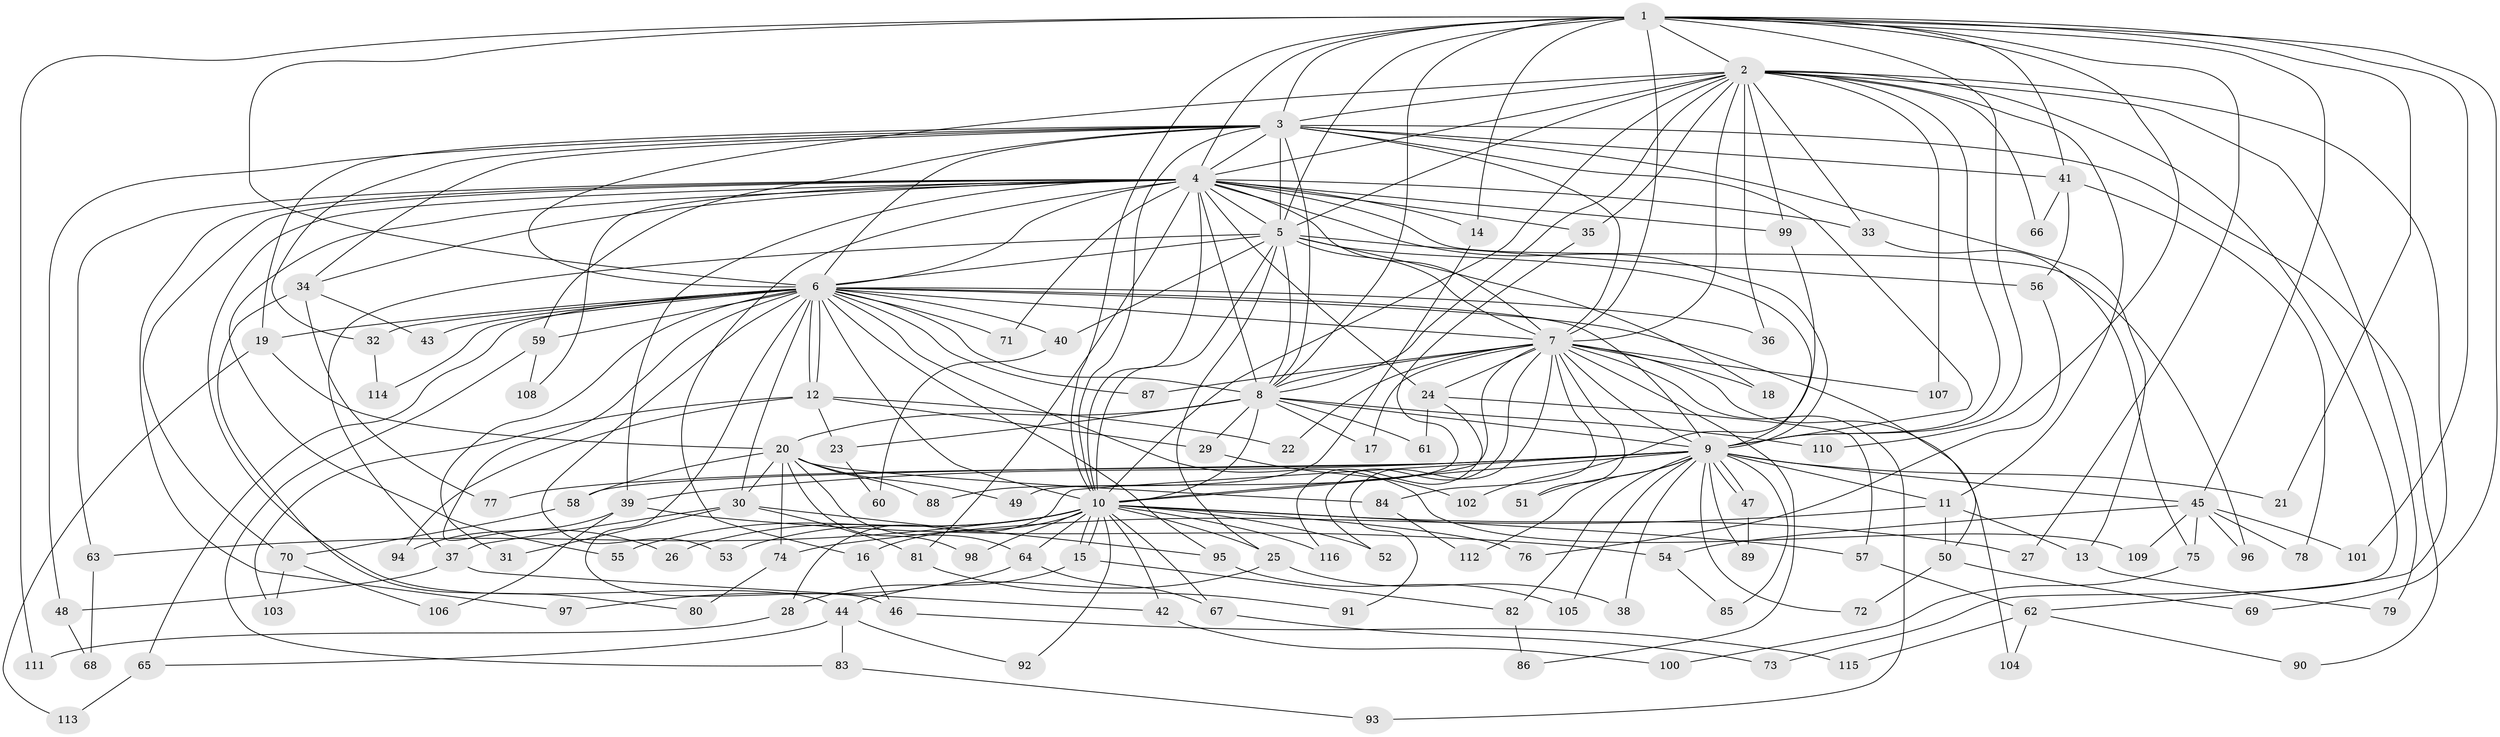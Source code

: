 // Generated by graph-tools (version 1.1) at 2025/34/03/09/25 02:34:55]
// undirected, 116 vertices, 257 edges
graph export_dot {
graph [start="1"]
  node [color=gray90,style=filled];
  1;
  2;
  3;
  4;
  5;
  6;
  7;
  8;
  9;
  10;
  11;
  12;
  13;
  14;
  15;
  16;
  17;
  18;
  19;
  20;
  21;
  22;
  23;
  24;
  25;
  26;
  27;
  28;
  29;
  30;
  31;
  32;
  33;
  34;
  35;
  36;
  37;
  38;
  39;
  40;
  41;
  42;
  43;
  44;
  45;
  46;
  47;
  48;
  49;
  50;
  51;
  52;
  53;
  54;
  55;
  56;
  57;
  58;
  59;
  60;
  61;
  62;
  63;
  64;
  65;
  66;
  67;
  68;
  69;
  70;
  71;
  72;
  73;
  74;
  75;
  76;
  77;
  78;
  79;
  80;
  81;
  82;
  83;
  84;
  85;
  86;
  87;
  88;
  89;
  90;
  91;
  92;
  93;
  94;
  95;
  96;
  97;
  98;
  99;
  100;
  101;
  102;
  103;
  104;
  105;
  106;
  107;
  108;
  109;
  110;
  111;
  112;
  113;
  114;
  115;
  116;
  1 -- 2;
  1 -- 3;
  1 -- 4;
  1 -- 5;
  1 -- 6;
  1 -- 7;
  1 -- 8;
  1 -- 9;
  1 -- 10;
  1 -- 14;
  1 -- 21;
  1 -- 27;
  1 -- 41;
  1 -- 45;
  1 -- 69;
  1 -- 101;
  1 -- 110;
  1 -- 111;
  2 -- 3;
  2 -- 4;
  2 -- 5;
  2 -- 6;
  2 -- 7;
  2 -- 8;
  2 -- 9;
  2 -- 10;
  2 -- 11;
  2 -- 33;
  2 -- 35;
  2 -- 36;
  2 -- 62;
  2 -- 66;
  2 -- 73;
  2 -- 79;
  2 -- 99;
  2 -- 107;
  3 -- 4;
  3 -- 5;
  3 -- 6;
  3 -- 7;
  3 -- 8;
  3 -- 9;
  3 -- 10;
  3 -- 13;
  3 -- 19;
  3 -- 32;
  3 -- 34;
  3 -- 41;
  3 -- 48;
  3 -- 59;
  3 -- 90;
  4 -- 5;
  4 -- 6;
  4 -- 7;
  4 -- 8;
  4 -- 9;
  4 -- 10;
  4 -- 14;
  4 -- 16;
  4 -- 24;
  4 -- 33;
  4 -- 34;
  4 -- 35;
  4 -- 39;
  4 -- 44;
  4 -- 55;
  4 -- 63;
  4 -- 70;
  4 -- 71;
  4 -- 81;
  4 -- 96;
  4 -- 97;
  4 -- 99;
  4 -- 108;
  5 -- 6;
  5 -- 7;
  5 -- 8;
  5 -- 9;
  5 -- 10;
  5 -- 18;
  5 -- 25;
  5 -- 37;
  5 -- 40;
  5 -- 56;
  6 -- 7;
  6 -- 8;
  6 -- 9;
  6 -- 10;
  6 -- 12;
  6 -- 12;
  6 -- 19;
  6 -- 26;
  6 -- 30;
  6 -- 31;
  6 -- 32;
  6 -- 36;
  6 -- 40;
  6 -- 43;
  6 -- 46;
  6 -- 50;
  6 -- 53;
  6 -- 59;
  6 -- 65;
  6 -- 71;
  6 -- 87;
  6 -- 95;
  6 -- 109;
  6 -- 114;
  7 -- 8;
  7 -- 9;
  7 -- 10;
  7 -- 17;
  7 -- 18;
  7 -- 22;
  7 -- 24;
  7 -- 51;
  7 -- 52;
  7 -- 84;
  7 -- 86;
  7 -- 87;
  7 -- 91;
  7 -- 93;
  7 -- 104;
  7 -- 107;
  8 -- 9;
  8 -- 10;
  8 -- 17;
  8 -- 20;
  8 -- 23;
  8 -- 29;
  8 -- 61;
  8 -- 110;
  9 -- 10;
  9 -- 11;
  9 -- 21;
  9 -- 28;
  9 -- 38;
  9 -- 39;
  9 -- 45;
  9 -- 47;
  9 -- 47;
  9 -- 51;
  9 -- 58;
  9 -- 72;
  9 -- 77;
  9 -- 82;
  9 -- 85;
  9 -- 89;
  9 -- 105;
  9 -- 112;
  10 -- 15;
  10 -- 15;
  10 -- 16;
  10 -- 25;
  10 -- 26;
  10 -- 27;
  10 -- 42;
  10 -- 52;
  10 -- 53;
  10 -- 55;
  10 -- 57;
  10 -- 63;
  10 -- 64;
  10 -- 67;
  10 -- 76;
  10 -- 92;
  10 -- 98;
  10 -- 116;
  11 -- 13;
  11 -- 50;
  11 -- 74;
  12 -- 22;
  12 -- 23;
  12 -- 29;
  12 -- 94;
  12 -- 103;
  13 -- 79;
  14 -- 88;
  15 -- 28;
  15 -- 82;
  16 -- 46;
  19 -- 20;
  19 -- 113;
  20 -- 30;
  20 -- 49;
  20 -- 58;
  20 -- 64;
  20 -- 74;
  20 -- 84;
  20 -- 88;
  20 -- 98;
  23 -- 60;
  24 -- 57;
  24 -- 61;
  24 -- 116;
  25 -- 38;
  25 -- 44;
  28 -- 111;
  29 -- 102;
  30 -- 31;
  30 -- 37;
  30 -- 81;
  30 -- 95;
  32 -- 114;
  33 -- 75;
  34 -- 43;
  34 -- 77;
  34 -- 80;
  35 -- 49;
  37 -- 42;
  37 -- 48;
  39 -- 54;
  39 -- 94;
  39 -- 106;
  40 -- 60;
  41 -- 56;
  41 -- 66;
  41 -- 78;
  42 -- 100;
  44 -- 65;
  44 -- 83;
  44 -- 92;
  45 -- 54;
  45 -- 75;
  45 -- 78;
  45 -- 96;
  45 -- 101;
  45 -- 109;
  46 -- 115;
  47 -- 89;
  48 -- 68;
  50 -- 69;
  50 -- 72;
  54 -- 85;
  56 -- 76;
  57 -- 62;
  58 -- 70;
  59 -- 83;
  59 -- 108;
  62 -- 90;
  62 -- 104;
  62 -- 115;
  63 -- 68;
  64 -- 67;
  64 -- 97;
  65 -- 113;
  67 -- 73;
  70 -- 103;
  70 -- 106;
  74 -- 80;
  75 -- 100;
  81 -- 91;
  82 -- 86;
  83 -- 93;
  84 -- 112;
  95 -- 105;
  99 -- 102;
}
